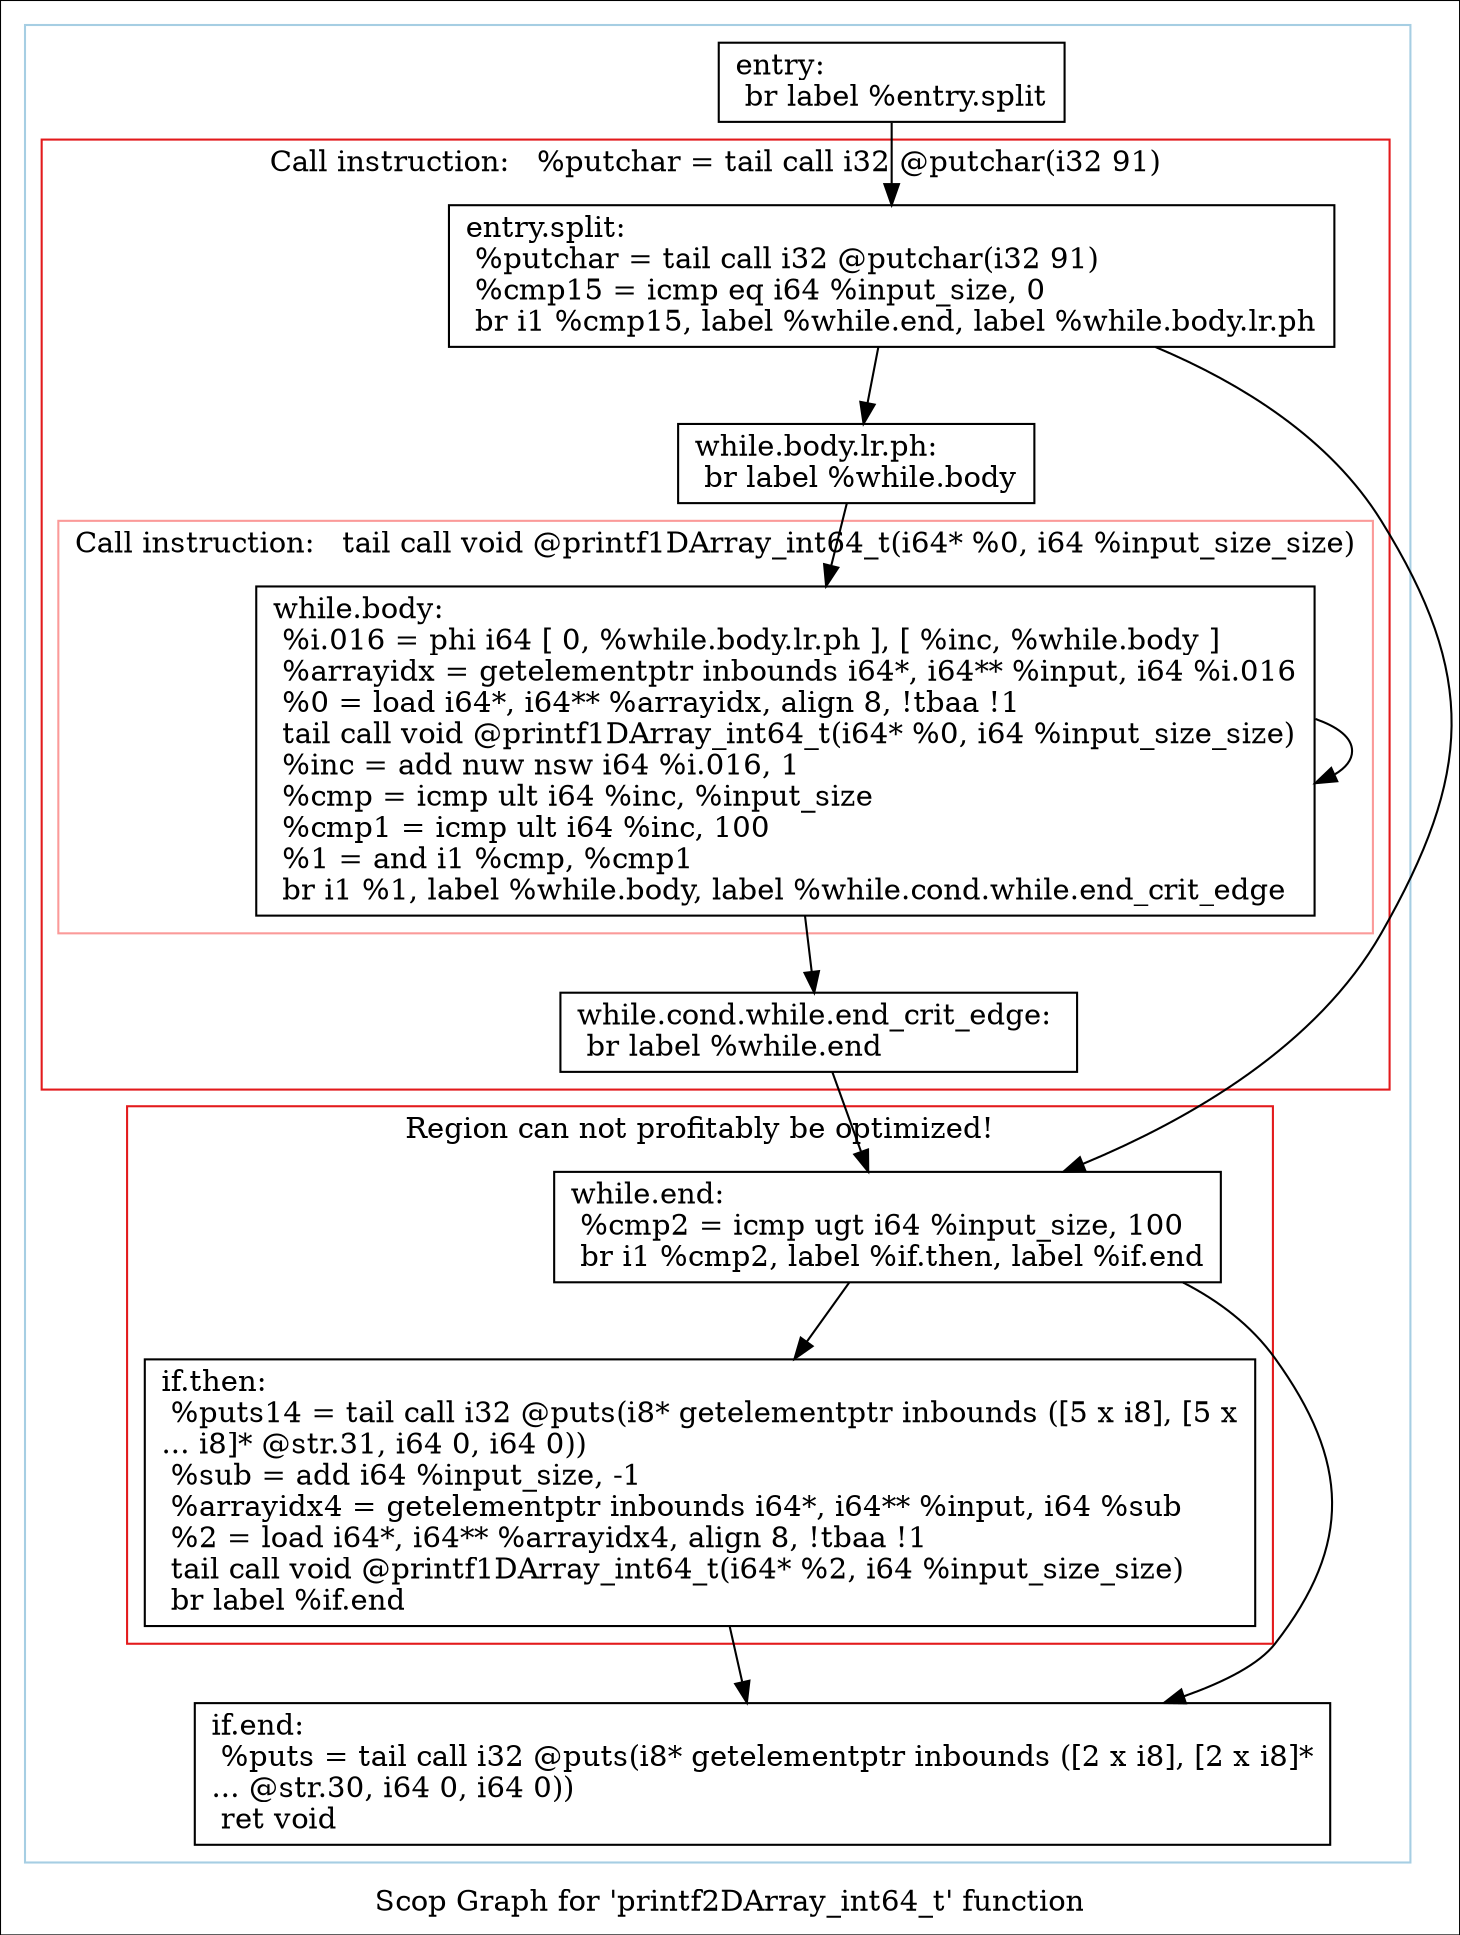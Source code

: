 digraph "Scop Graph for 'printf2DArray_int64_t' function" {
	label="Scop Graph for 'printf2DArray_int64_t' function";

	Node0xbff2290 [shape=record,label="{entry:\l  br label %entry.split\l}"];
	Node0xbff2290 -> Node0xbfb5d50;
	Node0xbfb5d50 [shape=record,label="{entry.split:                                      \l  %putchar = tail call i32 @putchar(i32 91)\l  %cmp15 = icmp eq i64 %input_size, 0\l  br i1 %cmp15, label %while.end, label %while.body.lr.ph\l}"];
	Node0xbfb5d50 -> Node0xc014db0;
	Node0xbfb5d50 -> Node0xbfaf500;
	Node0xc014db0 [shape=record,label="{while.end:                                        \l  %cmp2 = icmp ugt i64 %input_size, 100\l  br i1 %cmp2, label %if.then, label %if.end\l}"];
	Node0xc014db0 -> Node0xc0b72d0;
	Node0xc014db0 -> Node0xbffa690;
	Node0xc0b72d0 [shape=record,label="{if.then:                                          \l  %puts14 = tail call i32 @puts(i8* getelementptr inbounds ([5 x i8], [5 x\l... i8]* @str.31, i64 0, i64 0))\l  %sub = add i64 %input_size, -1\l  %arrayidx4 = getelementptr inbounds i64*, i64** %input, i64 %sub\l  %2 = load i64*, i64** %arrayidx4, align 8, !tbaa !1\l  tail call void @printf1DArray_int64_t(i64* %2, i64 %input_size_size)\l  br label %if.end\l}"];
	Node0xc0b72d0 -> Node0xbffa690;
	Node0xbffa690 [shape=record,label="{if.end:                                           \l  %puts = tail call i32 @puts(i8* getelementptr inbounds ([2 x i8], [2 x i8]*\l... @str.30, i64 0, i64 0))\l  ret void\l}"];
	Node0xbfaf500 [shape=record,label="{while.body.lr.ph:                                 \l  br label %while.body\l}"];
	Node0xbfaf500 -> Node0xbff8840;
	Node0xbff8840 [shape=record,label="{while.body:                                       \l  %i.016 = phi i64 [ 0, %while.body.lr.ph ], [ %inc, %while.body ]\l  %arrayidx = getelementptr inbounds i64*, i64** %input, i64 %i.016\l  %0 = load i64*, i64** %arrayidx, align 8, !tbaa !1\l  tail call void @printf1DArray_int64_t(i64* %0, i64 %input_size_size)\l  %inc = add nuw nsw i64 %i.016, 1\l  %cmp = icmp ult i64 %inc, %input_size\l  %cmp1 = icmp ult i64 %inc, 100\l  %1 = and i1 %cmp, %cmp1\l  br i1 %1, label %while.body, label %while.cond.while.end_crit_edge\l}"];
	Node0xbff8840 -> Node0xbff8840[constraint=false];
	Node0xbff8840 -> Node0xbfc3da0;
	Node0xbfc3da0 [shape=record,label="{while.cond.while.end_crit_edge:                   \l  br label %while.end\l}"];
	Node0xbfc3da0 -> Node0xc014db0;
	colorscheme = "paired12"
        subgraph cluster_0xc01c820 {
          label = "";
          style = solid;
          color = 1
          subgraph cluster_0xbfcc8d0 {
            label = "Call instruction:   %putchar = tail call i32 @putchar(i32 91)";
            style = solid;
            color = 6
            subgraph cluster_0xbfcc850 {
              label = "Call instruction:   tail call void @printf1DArray_int64_t(i64* %0, i64 %input_size_size)";
              style = solid;
              color = 5
              Node0xbff8840;
            }
            Node0xbfb5d50;
            Node0xbfaf500;
            Node0xbfc3da0;
          }
          subgraph cluster_0xc02d0a0 {
            label = "Region can not profitably be optimized!";
            style = solid;
            color = 6
            Node0xc014db0;
            Node0xc0b72d0;
          }
          Node0xbff2290;
          Node0xbffa690;
        }
}
